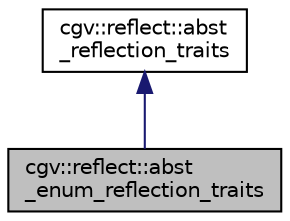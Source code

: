 digraph "cgv::reflect::abst_enum_reflection_traits"
{
  bgcolor="transparent";
  edge [fontname="Helvetica",fontsize="10",labelfontname="Helvetica",labelfontsize="10"];
  node [fontname="Helvetica",fontsize="10",shape=record];
  Node1 [label="cgv::reflect::abst\l_enum_reflection_traits",height=0.2,width=0.4,color="black", fillcolor="grey75", style="filled", fontcolor="black"];
  Node2 -> Node1 [dir="back",color="midnightblue",fontsize="10",style="solid",fontname="Helvetica"];
  Node2 [label="cgv::reflect::abst\l_reflection_traits",height=0.2,width=0.4,color="black",URL="$a00200.html",tooltip="abstract interface for type reflection with basic type management and optional string conversion ..."];
}
